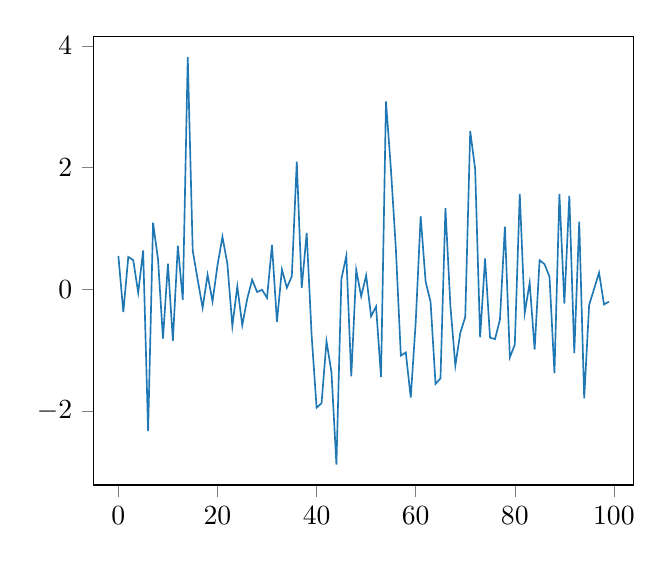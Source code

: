 % This file was created by matplotlib2tikz v0.6.17.
\begin{tikzpicture}

\definecolor{color0}{rgb}{0.122,0.467,0.706}

\begin{axis}[
xmin=-4.95, xmax=103.95,
ymin=-3.218, ymax=4.15,
tick align=outside,
tick pos=left,
x grid style={white!69.02!black},
y grid style={white!69.02!black}
]
\addplot [semithick, color0, forget plot]
table {%
0 0.547
1 -0.376
2 0.53
3 0.477
4 -0.056
5 0.636
6 -2.334
7 1.092
8 0.492
9 -0.812
10 0.418
11 -0.847
12 0.714
13 -0.177
14 3.815
15 0.634
16 0.159
17 -0.307
18 0.236
19 -0.202
20 0.392
21 0.861
22 0.414
23 -0.607
24 0.047
25 -0.593
26 -0.158
27 0.156
28 -0.047
29 -0.01
30 -0.143
31 0.729
32 -0.537
33 0.324
34 0.024
35 0.212
36 2.095
37 0.022
38 0.923
39 -0.762
40 -1.948
41 -1.874
42 -0.857
43 -1.363
44 -2.883
45 0.167
46 0.548
47 -1.433
48 0.316
49 -0.119
50 0.226
51 -0.445
52 -0.286
53 -1.445
54 3.086
55 1.974
56 0.661
57 -1.092
58 -1.041
59 -1.782
60 -0.545
61 1.198
62 0.126
63 -0.209
64 -1.557
65 -1.466
66 1.33
67 -0.272
68 -1.255
69 -0.717
70 -0.457
71 2.598
72 1.972
73 -0.793
74 0.504
75 -0.796
76 -0.821
77 -0.499
78 1.027
79 -1.121
80 -0.91
81 1.566
82 -0.39
83 0.106
84 -0.992
85 0.476
86 0.411
87 0.205
88 -1.381
89 1.567
90 -0.238
91 1.535
92 -1.052
93 1.11
94 -1.795
95 -0.258
96 0.005
97 0.271
98 -0.251
99 -0.205
};
\end{axis}

\end{tikzpicture}